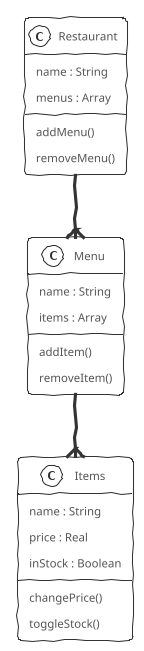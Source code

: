 @startuml airportDesign
!theme sketchy-outline

class Restaurant {
	name : String
	menus : Array

	addMenu()
	removeMenu()
}

class Menu {
	name : String
	items : Array

	addItem()
	removeItem()
}

class Items {
	name : String
	price : Real
	inStock : Boolean

	changePrice()
	toggleStock()
}

Restaurant --{ Menu
Menu --{ Items

@enduml